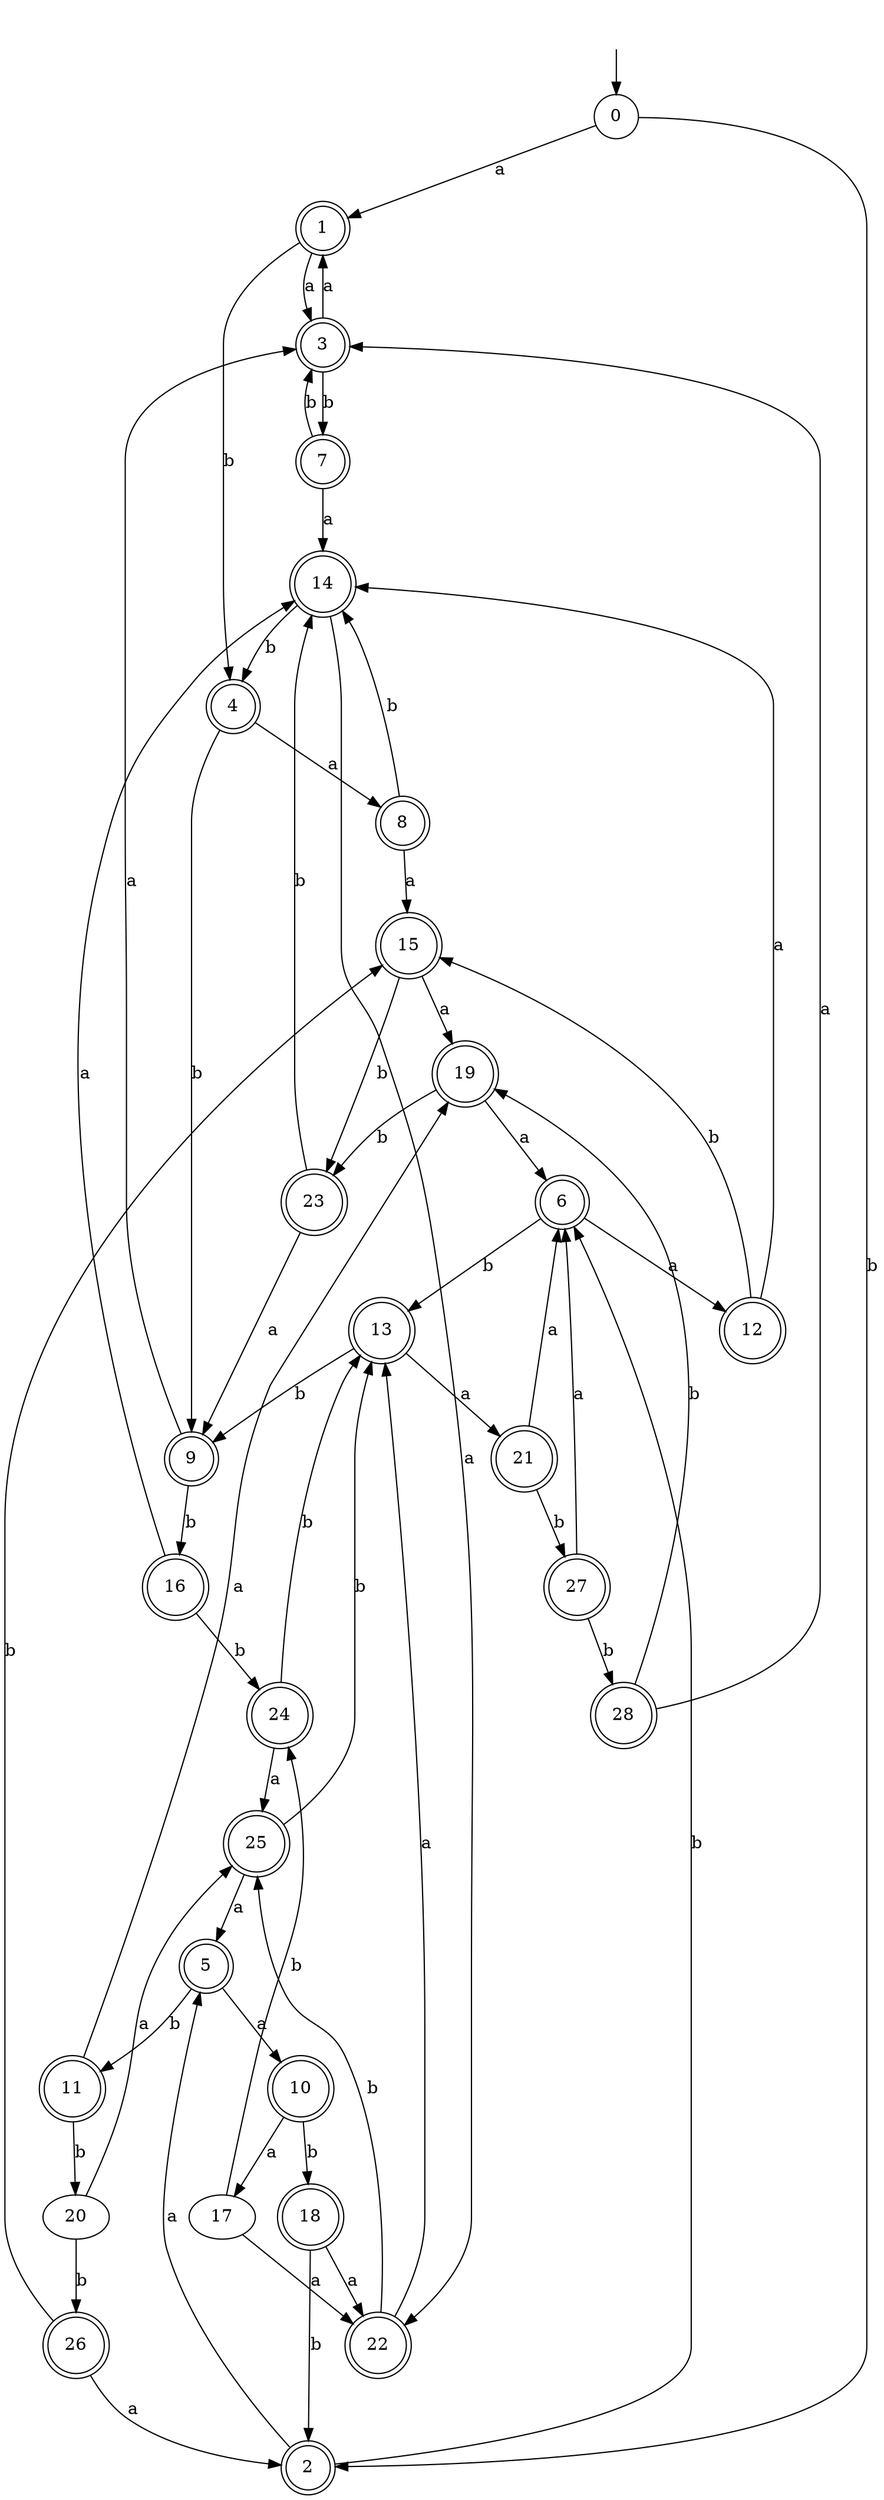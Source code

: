 digraph RandomDFA {
  __start0 [label="", shape=none];
  __start0 -> 0 [label=""];
  0 [shape=circle]
  0 -> 1 [label="a"]
  0 -> 2 [label="b"]
  1 [shape=doublecircle]
  1 -> 3 [label="a"]
  1 -> 4 [label="b"]
  2 [shape=doublecircle]
  2 -> 5 [label="a"]
  2 -> 6 [label="b"]
  3 [shape=doublecircle]
  3 -> 1 [label="a"]
  3 -> 7 [label="b"]
  4 [shape=doublecircle]
  4 -> 8 [label="a"]
  4 -> 9 [label="b"]
  5 [shape=doublecircle]
  5 -> 10 [label="a"]
  5 -> 11 [label="b"]
  6 [shape=doublecircle]
  6 -> 12 [label="a"]
  6 -> 13 [label="b"]
  7 [shape=doublecircle]
  7 -> 14 [label="a"]
  7 -> 3 [label="b"]
  8 [shape=doublecircle]
  8 -> 15 [label="a"]
  8 -> 14 [label="b"]
  9 [shape=doublecircle]
  9 -> 3 [label="a"]
  9 -> 16 [label="b"]
  10 [shape=doublecircle]
  10 -> 17 [label="a"]
  10 -> 18 [label="b"]
  11 [shape=doublecircle]
  11 -> 19 [label="a"]
  11 -> 20 [label="b"]
  12 [shape=doublecircle]
  12 -> 14 [label="a"]
  12 -> 15 [label="b"]
  13 [shape=doublecircle]
  13 -> 21 [label="a"]
  13 -> 9 [label="b"]
  14 [shape=doublecircle]
  14 -> 22 [label="a"]
  14 -> 4 [label="b"]
  15 [shape=doublecircle]
  15 -> 19 [label="a"]
  15 -> 23 [label="b"]
  16 [shape=doublecircle]
  16 -> 14 [label="a"]
  16 -> 24 [label="b"]
  17
  17 -> 22 [label="a"]
  17 -> 24 [label="b"]
  18 [shape=doublecircle]
  18 -> 22 [label="a"]
  18 -> 2 [label="b"]
  19 [shape=doublecircle]
  19 -> 6 [label="a"]
  19 -> 23 [label="b"]
  20
  20 -> 25 [label="a"]
  20 -> 26 [label="b"]
  21 [shape=doublecircle]
  21 -> 6 [label="a"]
  21 -> 27 [label="b"]
  22 [shape=doublecircle]
  22 -> 13 [label="a"]
  22 -> 25 [label="b"]
  23 [shape=doublecircle]
  23 -> 9 [label="a"]
  23 -> 14 [label="b"]
  24 [shape=doublecircle]
  24 -> 25 [label="a"]
  24 -> 13 [label="b"]
  25 [shape=doublecircle]
  25 -> 5 [label="a"]
  25 -> 13 [label="b"]
  26 [shape=doublecircle]
  26 -> 2 [label="a"]
  26 -> 15 [label="b"]
  27 [shape=doublecircle]
  27 -> 6 [label="a"]
  27 -> 28 [label="b"]
  28 [shape=doublecircle]
  28 -> 3 [label="a"]
  28 -> 19 [label="b"]
}
